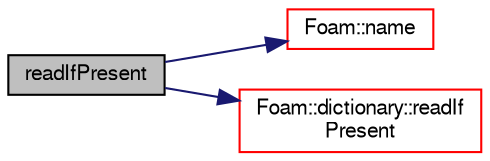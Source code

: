 digraph "readIfPresent"
{
  bgcolor="transparent";
  edge [fontname="FreeSans",fontsize="10",labelfontname="FreeSans",labelfontsize="10"];
  node [fontname="FreeSans",fontsize="10",shape=record];
  rankdir="LR";
  Node2076 [label="readIfPresent",height=0.2,width=0.4,color="black", fillcolor="grey75", style="filled", fontcolor="black"];
  Node2076 -> Node2077 [color="midnightblue",fontsize="10",style="solid",fontname="FreeSans"];
  Node2077 [label="Foam::name",height=0.2,width=0.4,color="red",URL="$a21124.html#adcb0df2bd4953cb6bb390272d8263c3a",tooltip="Return a string representation of a complex. "];
  Node2076 -> Node2080 [color="midnightblue",fontsize="10",style="solid",fontname="FreeSans"];
  Node2080 [label="Foam::dictionary::readIf\lPresent",height=0.2,width=0.4,color="red",URL="$a26014.html#ad4bd008e6ee208313f2c3a963ee1170d",tooltip="Find an entry if present, and assign to T. "];
}
